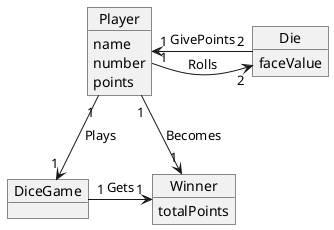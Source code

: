 @startuml
object Player{
	name
	number
	points
}
object Die{
	faceValue
}
object DiceGame
object Winner{
	totalPoints
}
'object Looser

Player "1" -> "2" Die : Rolls
Player "1" --> "1" DiceGame : Plays
DiceGame "1" -> "1" Winner : Gets
'Die "2" --> "1" Winner : GivePoints
Die "2" --> "1" Player : GivePoints
Player "1" --> "1" Winner : Becomes
'Player "1" --> "1" Looser: Becomes
@enduml
